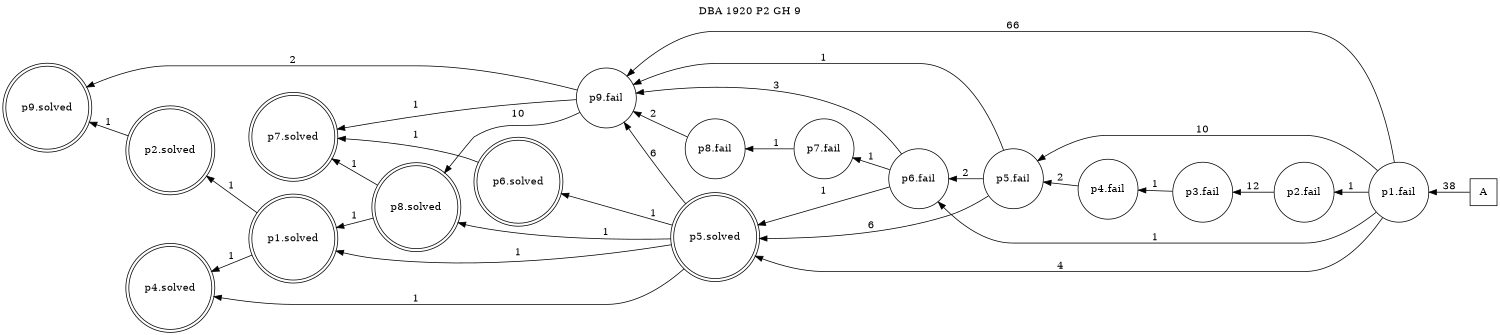digraph DBA_1920_P2_GH_9 {
labelloc="tl"
label= " DBA 1920 P2 GH 9 "
rankdir="RL";
graph [ size=" 10 , 10 !"]

"A" [shape="square" label="A"]
"p1.fail" [shape="circle" label="p1.fail"]
"p2.fail" [shape="circle" label="p2.fail"]
"p3.fail" [shape="circle" label="p3.fail"]
"p4.fail" [shape="circle" label="p4.fail"]
"p5.fail" [shape="circle" label="p5.fail"]
"p6.fail" [shape="circle" label="p6.fail"]
"p7.fail" [shape="circle" label="p7.fail"]
"p8.fail" [shape="circle" label="p8.fail"]
"p9.fail" [shape="circle" label="p9.fail"]
"p5.solved" [shape="doublecircle" label="p5.solved"]
"p8.solved" [shape="doublecircle" label="p8.solved"]
"p7.solved" [shape="doublecircle" label="p7.solved"]
"p4.solved" [shape="doublecircle" label="p4.solved"]
"p1.solved" [shape="doublecircle" label="p1.solved"]
"p9.solved" [shape="doublecircle" label="p9.solved"]
"p6.solved" [shape="doublecircle" label="p6.solved"]
"p2.solved" [shape="doublecircle" label="p2.solved"]
"A" -> "p1.fail" [ label=38]
"p1.fail" -> "p2.fail" [ label=1]
"p1.fail" -> "p5.fail" [ label=10]
"p1.fail" -> "p6.fail" [ label=1]
"p1.fail" -> "p9.fail" [ label=66]
"p1.fail" -> "p5.solved" [ label=4]
"p2.fail" -> "p3.fail" [ label=12]
"p3.fail" -> "p4.fail" [ label=1]
"p4.fail" -> "p5.fail" [ label=2]
"p5.fail" -> "p6.fail" [ label=2]
"p5.fail" -> "p9.fail" [ label=1]
"p5.fail" -> "p5.solved" [ label=6]
"p6.fail" -> "p7.fail" [ label=1]
"p6.fail" -> "p9.fail" [ label=3]
"p6.fail" -> "p5.solved" [ label=1]
"p7.fail" -> "p8.fail" [ label=1]
"p8.fail" -> "p9.fail" [ label=2]
"p9.fail" -> "p8.solved" [ label=10]
"p9.fail" -> "p7.solved" [ label=1]
"p9.fail" -> "p9.solved" [ label=2]
"p5.solved" -> "p9.fail" [ label=6]
"p5.solved" -> "p8.solved" [ label=1]
"p5.solved" -> "p4.solved" [ label=1]
"p5.solved" -> "p1.solved" [ label=1]
"p5.solved" -> "p6.solved" [ label=1]
"p8.solved" -> "p7.solved" [ label=1]
"p8.solved" -> "p1.solved" [ label=1]
"p1.solved" -> "p4.solved" [ label=1]
"p1.solved" -> "p2.solved" [ label=1]
"p6.solved" -> "p7.solved" [ label=1]
"p2.solved" -> "p9.solved" [ label=1]
}
